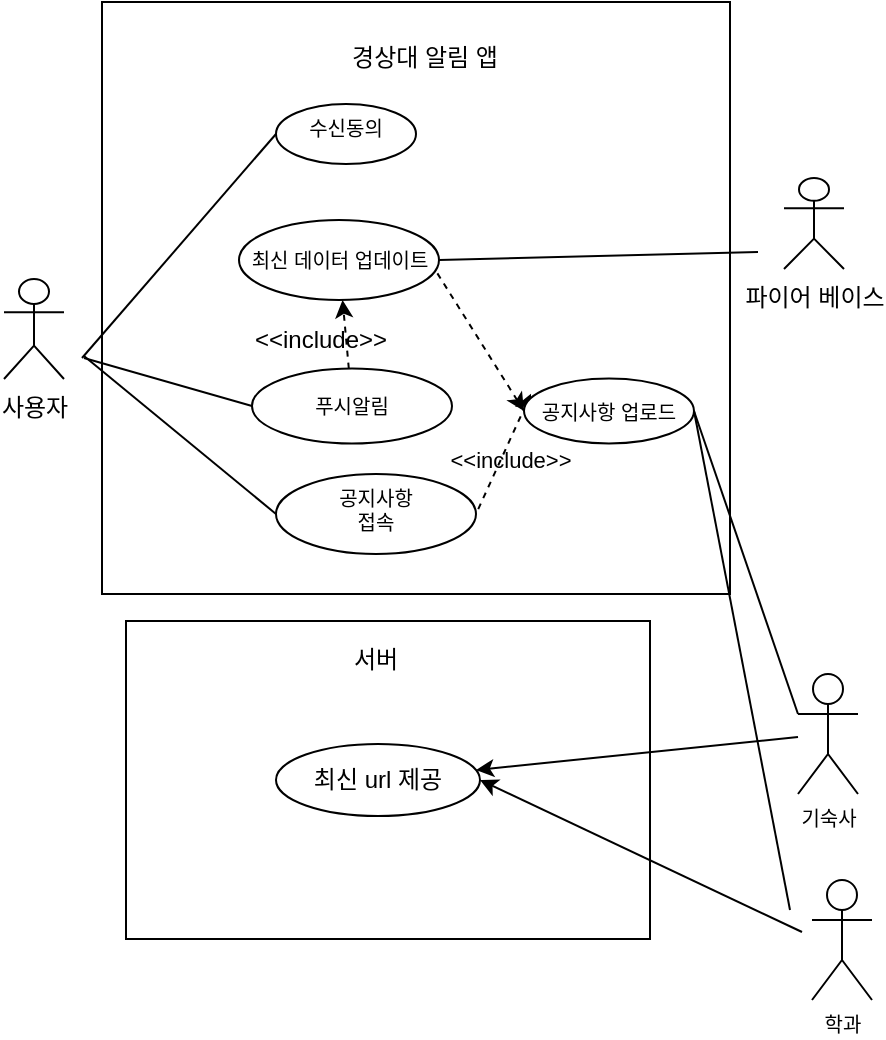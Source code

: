 <mxfile version="15.5.1" type="github">
  <diagram id="FfT6NV1a5uEnnNNgh3aj" name="Page-1">
    <mxGraphModel dx="1185" dy="662" grid="0" gridSize="10" guides="1" tooltips="1" connect="1" arrows="1" fold="1" page="1" pageScale="1" pageWidth="827" pageHeight="1169" math="0" shadow="0">
      <root>
        <mxCell id="0" />
        <mxCell id="1" parent="0" />
        <mxCell id="RBWV5vjC1XgZZIpLS1tP-13" value="" style="edgeStyle=none;rounded=0;orthogonalLoop=1;jettySize=auto;html=1;entryX=0;entryY=0.5;entryDx=0;entryDy=0;endArrow=none;endFill=0;" parent="1" target="RBWV5vjC1XgZZIpLS1tP-15" edge="1">
          <mxGeometry relative="1" as="geometry">
            <mxPoint x="200" y="427" as="sourcePoint" />
            <mxPoint x="323.0" y="400.5" as="targetPoint" />
          </mxGeometry>
        </mxCell>
        <mxCell id="RBWV5vjC1XgZZIpLS1tP-5" value="사용자" style="shape=umlActor;verticalLabelPosition=bottom;verticalAlign=top;html=1;outlineConnect=0;" parent="1" vertex="1">
          <mxGeometry x="160" y="387.5" width="30" height="50" as="geometry" />
        </mxCell>
        <mxCell id="RBWV5vjC1XgZZIpLS1tP-42" value="" style="edgeStyle=none;rounded=1;sketch=0;orthogonalLoop=1;jettySize=auto;html=1;endArrow=none;endFill=0;strokeColor=default;entryX=0;entryY=0.5;entryDx=0;entryDy=0;" parent="1" target="RBWV5vjC1XgZZIpLS1tP-41" edge="1">
          <mxGeometry relative="1" as="geometry">
            <mxPoint x="199" y="427" as="sourcePoint" />
          </mxGeometry>
        </mxCell>
        <mxCell id="JxVbLhGAbtT8IcMEekcU-12" style="edgeStyle=none;rounded=0;orthogonalLoop=1;jettySize=auto;html=1;fontSize=10;endArrow=none;endFill=0;entryX=1;entryY=0.5;entryDx=0;entryDy=0;dashed=1;startArrow=classic;startFill=1;exitX=0.041;exitY=0.236;exitDx=0;exitDy=0;exitPerimeter=0;" parent="1" source="RBWV5vjC1XgZZIpLS1tP-46" target="RBWV5vjC1XgZZIpLS1tP-6" edge="1">
          <mxGeometry relative="1" as="geometry">
            <mxPoint x="384.167" y="331" as="targetPoint" />
          </mxGeometry>
        </mxCell>
        <mxCell id="RBWV5vjC1XgZZIpLS1tP-6" value="공지사항&lt;br style=&quot;font-size: 10px;&quot;&gt;접속" style="ellipse;whiteSpace=wrap;html=1;verticalAlign=top;fontSize=10;" parent="1" vertex="1">
          <mxGeometry x="296" y="485" width="100" height="40" as="geometry" />
        </mxCell>
        <mxCell id="RBWV5vjC1XgZZIpLS1tP-45" value="" style="edgeStyle=none;rounded=1;sketch=0;orthogonalLoop=1;jettySize=auto;html=1;dashed=1;endArrow=classic;endFill=1;strokeColor=default;" parent="1" source="RBWV5vjC1XgZZIpLS1tP-15" target="RBWV5vjC1XgZZIpLS1tP-17" edge="1">
          <mxGeometry relative="1" as="geometry" />
        </mxCell>
        <mxCell id="RBWV5vjC1XgZZIpLS1tP-15" value="푸시알림" style="ellipse;whiteSpace=wrap;html=1;rounded=0;sketch=0;fontSize=10;" parent="1" vertex="1">
          <mxGeometry x="284" y="432.25" width="100" height="37.5" as="geometry" />
        </mxCell>
        <mxCell id="RBWV5vjC1XgZZIpLS1tP-47" value="" style="edgeStyle=none;rounded=1;sketch=0;orthogonalLoop=1;jettySize=auto;html=1;dashed=1;endArrow=classic;endFill=1;strokeColor=default;entryX=0;entryY=0.5;entryDx=0;entryDy=0;exitX=0.992;exitY=0.667;exitDx=0;exitDy=0;startArrow=none;exitPerimeter=0;" parent="1" source="RBWV5vjC1XgZZIpLS1tP-17" target="RBWV5vjC1XgZZIpLS1tP-46" edge="1">
          <mxGeometry relative="1" as="geometry">
            <mxPoint x="450" y="545" as="sourcePoint" />
          </mxGeometry>
        </mxCell>
        <mxCell id="RBWV5vjC1XgZZIpLS1tP-17" value="최신 데이터 업데이트" style="ellipse;whiteSpace=wrap;html=1;rounded=0;sketch=0;fontSize=10;" parent="1" vertex="1">
          <mxGeometry x="277.5" y="358" width="100" height="40" as="geometry" />
        </mxCell>
        <mxCell id="RBWV5vjC1XgZZIpLS1tP-18" value="파이어 베이스" style="shape=umlActor;verticalLabelPosition=bottom;verticalAlign=top;html=1;outlineConnect=0;rounded=0;sketch=0;" parent="1" vertex="1">
          <mxGeometry x="550" y="337" width="30" height="45.5" as="geometry" />
        </mxCell>
        <mxCell id="RBWV5vjC1XgZZIpLS1tP-20" value="" style="endArrow=none;html=1;rounded=1;sketch=0;strokeColor=default;endFill=0;exitX=1;exitY=0.5;exitDx=0;exitDy=0;" parent="1" source="RBWV5vjC1XgZZIpLS1tP-17" edge="1">
          <mxGeometry relative="1" as="geometry">
            <mxPoint x="420" y="500" as="sourcePoint" />
            <mxPoint x="537" y="374" as="targetPoint" />
          </mxGeometry>
        </mxCell>
        <mxCell id="RBWV5vjC1XgZZIpLS1tP-23" value="경상대 알림 앱" style="text;html=1;align=center;verticalAlign=middle;resizable=0;points=[];autosize=1;strokeColor=none;fillColor=none;" parent="1" vertex="1">
          <mxGeometry x="325" y="267" width="90" height="20" as="geometry" />
        </mxCell>
        <mxCell id="RBWV5vjC1XgZZIpLS1tP-26" value="" style="html=1;rounded=1;sketch=0;endArrow=none;endFill=0;strokeColor=default;entryX=0;entryY=0.5;entryDx=0;entryDy=0;" parent="1" target="RBWV5vjC1XgZZIpLS1tP-6" edge="1">
          <mxGeometry width="100" relative="1" as="geometry">
            <mxPoint x="200" y="426" as="sourcePoint" />
            <mxPoint x="300" y="360" as="targetPoint" />
          </mxGeometry>
        </mxCell>
        <mxCell id="RBWV5vjC1XgZZIpLS1tP-41" value="수신동의" style="ellipse;whiteSpace=wrap;html=1;verticalAlign=top;fontSize=10;" parent="1" vertex="1">
          <mxGeometry x="296" y="300" width="70" height="30" as="geometry" />
        </mxCell>
        <mxCell id="RBWV5vjC1XgZZIpLS1tP-46" value="&lt;font style=&quot;font-size: 10px&quot;&gt;공지사항 업로드&lt;/font&gt;" style="ellipse;whiteSpace=wrap;html=1;rounded=0;sketch=0;" parent="1" vertex="1">
          <mxGeometry x="420" y="437.25" width="85" height="32.5" as="geometry" />
        </mxCell>
        <mxCell id="RBWV5vjC1XgZZIpLS1tP-50" value="&amp;lt;&amp;lt;include&amp;gt;&amp;gt;" style="text;html=1;align=center;verticalAlign=middle;resizable=0;points=[];autosize=1;strokeColor=none;fillColor=none;" parent="1" vertex="1">
          <mxGeometry x="277.5" y="408" width="80" height="20" as="geometry" />
        </mxCell>
        <mxCell id="9URHoFSCIMQTrFVZBlEy-10" value="" style="rounded=0;orthogonalLoop=1;jettySize=auto;html=1;" edge="1" parent="1" source="JxVbLhGAbtT8IcMEekcU-1" target="9URHoFSCIMQTrFVZBlEy-9">
          <mxGeometry relative="1" as="geometry" />
        </mxCell>
        <mxCell id="JxVbLhGAbtT8IcMEekcU-1" value="기숙사" style="shape=umlActor;verticalLabelPosition=bottom;verticalAlign=top;html=1;outlineConnect=0;fontSize=10;fillColor=none;" parent="1" vertex="1">
          <mxGeometry x="557" y="585" width="30" height="60" as="geometry" />
        </mxCell>
        <mxCell id="JxVbLhGAbtT8IcMEekcU-2" value="학과" style="shape=umlActor;verticalLabelPosition=bottom;verticalAlign=top;html=1;outlineConnect=0;fontSize=10;fillColor=none;" parent="1" vertex="1">
          <mxGeometry x="564" y="688" width="30" height="60" as="geometry" />
        </mxCell>
        <mxCell id="JxVbLhGAbtT8IcMEekcU-6" value="" style="endArrow=none;html=1;rounded=0;fontSize=10;exitX=1;exitY=0.5;exitDx=0;exitDy=0;entryX=0;entryY=0.333;entryDx=0;entryDy=0;entryPerimeter=0;" parent="1" source="RBWV5vjC1XgZZIpLS1tP-46" edge="1" target="JxVbLhGAbtT8IcMEekcU-1">
          <mxGeometry width="50" height="50" relative="1" as="geometry">
            <mxPoint x="500" y="350" as="sourcePoint" />
            <mxPoint x="550" y="300" as="targetPoint" />
          </mxGeometry>
        </mxCell>
        <mxCell id="JxVbLhGAbtT8IcMEekcU-7" value="" style="endArrow=none;html=1;rounded=0;fontSize=10;entryX=1;entryY=0.5;entryDx=0;entryDy=0;" parent="1" target="RBWV5vjC1XgZZIpLS1tP-46" edge="1">
          <mxGeometry width="50" height="50" relative="1" as="geometry">
            <mxPoint x="553" y="703" as="sourcePoint" />
            <mxPoint x="476" y="400" as="targetPoint" />
          </mxGeometry>
        </mxCell>
        <mxCell id="JxVbLhGAbtT8IcMEekcU-14" value="&lt;font style=&quot;font-size: 11px&quot;&gt;&amp;lt;&amp;lt;include&amp;gt;&amp;gt;&lt;/font&gt;" style="text;html=1;align=center;verticalAlign=middle;resizable=0;points=[];autosize=1;strokeColor=none;fillColor=none;fontSize=10;" parent="1" vertex="1">
          <mxGeometry x="377.5" y="469.75" width="71" height="17" as="geometry" />
        </mxCell>
        <mxCell id="9URHoFSCIMQTrFVZBlEy-1" value="서버" style="rounded=0;whiteSpace=wrap;html=1;fillColor=none;strokeColor=none;" vertex="1" parent="1">
          <mxGeometry x="286" y="548" width="120" height="60" as="geometry" />
        </mxCell>
        <mxCell id="9URHoFSCIMQTrFVZBlEy-9" value="&lt;font style=&quot;font-size: 12px&quot;&gt;최신 url 제공&lt;/font&gt;" style="ellipse;whiteSpace=wrap;html=1;fontSize=10;verticalAlign=middle;fillColor=none;" vertex="1" parent="1">
          <mxGeometry x="296" y="620" width="102" height="36" as="geometry" />
        </mxCell>
        <mxCell id="9URHoFSCIMQTrFVZBlEy-16" value="" style="endArrow=classic;html=1;rounded=0;entryX=1;entryY=0.5;entryDx=0;entryDy=0;" edge="1" parent="1" target="9URHoFSCIMQTrFVZBlEy-9">
          <mxGeometry width="50" height="50" relative="1" as="geometry">
            <mxPoint x="559" y="714" as="sourcePoint" />
            <mxPoint x="472" y="511" as="targetPoint" />
          </mxGeometry>
        </mxCell>
        <mxCell id="9URHoFSCIMQTrFVZBlEy-17" value="" style="rounded=0;whiteSpace=wrap;html=1;fontSize=12;fillColor=none;verticalAlign=middle;" vertex="1" parent="1">
          <mxGeometry x="209" y="249" width="314" height="296" as="geometry" />
        </mxCell>
        <mxCell id="9URHoFSCIMQTrFVZBlEy-18" value="" style="rounded=0;whiteSpace=wrap;html=1;fontSize=12;fillColor=none;verticalAlign=middle;" vertex="1" parent="1">
          <mxGeometry x="221" y="558.5" width="262" height="159" as="geometry" />
        </mxCell>
      </root>
    </mxGraphModel>
  </diagram>
</mxfile>
